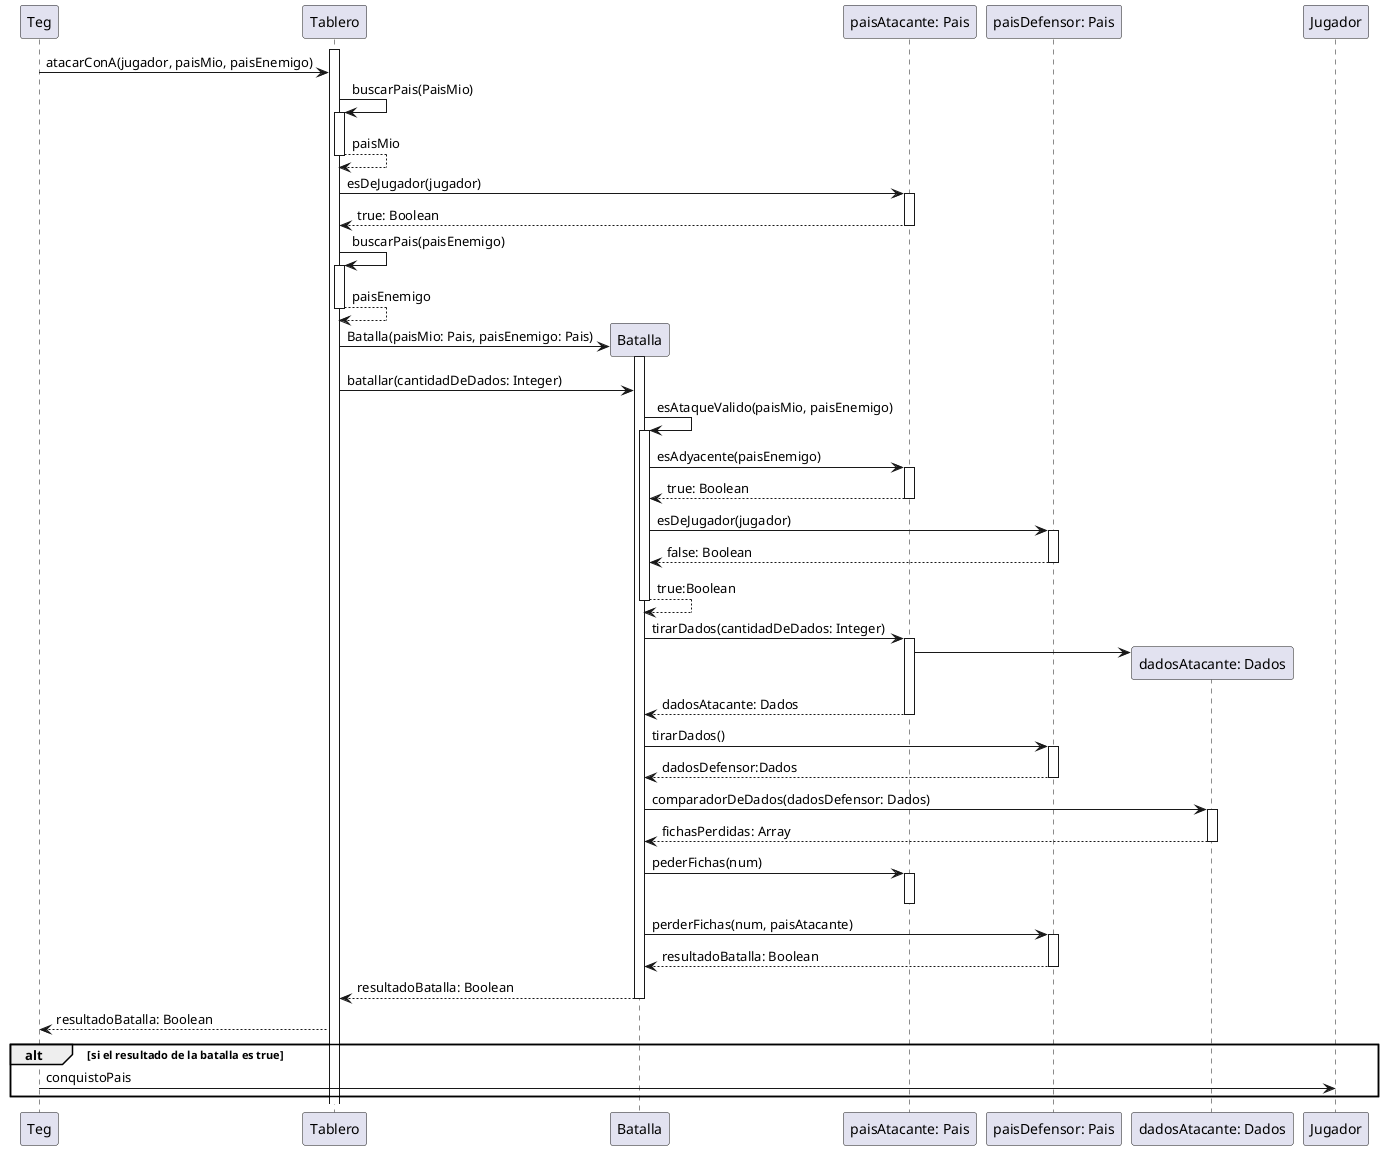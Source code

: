 @startuml DiagramaDeSecuenciaUnPaisAtacaAOtro-V0.6

Participant Teg
Participant Tablero
Participant Batalla
Participant Pais as "paisAtacante: Pais"
Participant PaisEnemigo as "paisDefensor: Pais"
Participant DadosAtacante as "dadosAtacante: Dados"

activate Tablero
Teg->Tablero: atacarConA(jugador, paisMio, paisEnemigo)
Tablero -> Tablero: buscarPais(PaisMio)
activate Tablero
Tablero --> Tablero: paisMio
deactivate Tablero
Tablero -> Pais: esDeJugador(jugador)
activate Pais
Pais --> Tablero: true: Boolean
deactivate Pais
Tablero -> Tablero: buscarPais(paisEnemigo)
activate Tablero
Tablero --> Tablero: paisEnemigo
deactivate Tablero
create Batalla
Tablero -> Batalla: Batalla(paisMio: Pais, paisEnemigo: Pais)
activate Batalla
Tablero -> Batalla: batallar(cantidadDeDados: Integer)


Batalla -> Batalla: esAtaqueValido(paisMio, paisEnemigo)
activate Batalla
Batalla -> Pais: esAdyacente(paisEnemigo)
activate Pais
Pais --> Batalla: true: Boolean
deactivate Pais
Batalla -> PaisEnemigo: esDeJugador(jugador)
activate PaisEnemigo
PaisEnemigo --> Batalla: false: Boolean

deactivate PaisEnemigo
Batalla --> Batalla: true:Boolean
deactivate Batalla
Batalla -> Pais: tirarDados(cantidadDeDados: Integer)
activate Pais
create DadosAtacante
Pais-> DadosAtacante
Pais --> Batalla: dadosAtacante: Dados
deactivate Pais
Batalla -> PaisEnemigo: tirarDados()
activate PaisEnemigo
PaisEnemigo --> Batalla: dadosDefensor:Dados
deactivate PaisEnemigo
Batalla -> DadosAtacante: comparadorDeDados(dadosDefensor: Dados)
activate DadosAtacante
DadosAtacante --> Batalla: fichasPerdidas: Array
deactivate DadosAtacante
Batalla -> Pais: pederFichas(num)
activate Pais
deactivate Pais
Batalla -> PaisEnemigo: perderFichas(num, paisAtacante)
activate PaisEnemigo
PaisEnemigo --> Batalla: resultadoBatalla: Boolean
deactivate PaisEnemigo
Batalla --> Tablero: resultadoBatalla: Boolean
deactivate Batalla
Tablero --> Teg: resultadoBatalla: Boolean

alt si el resultado de la batalla es true
    Teg -> Jugador: conquistoPais
end

@enduml